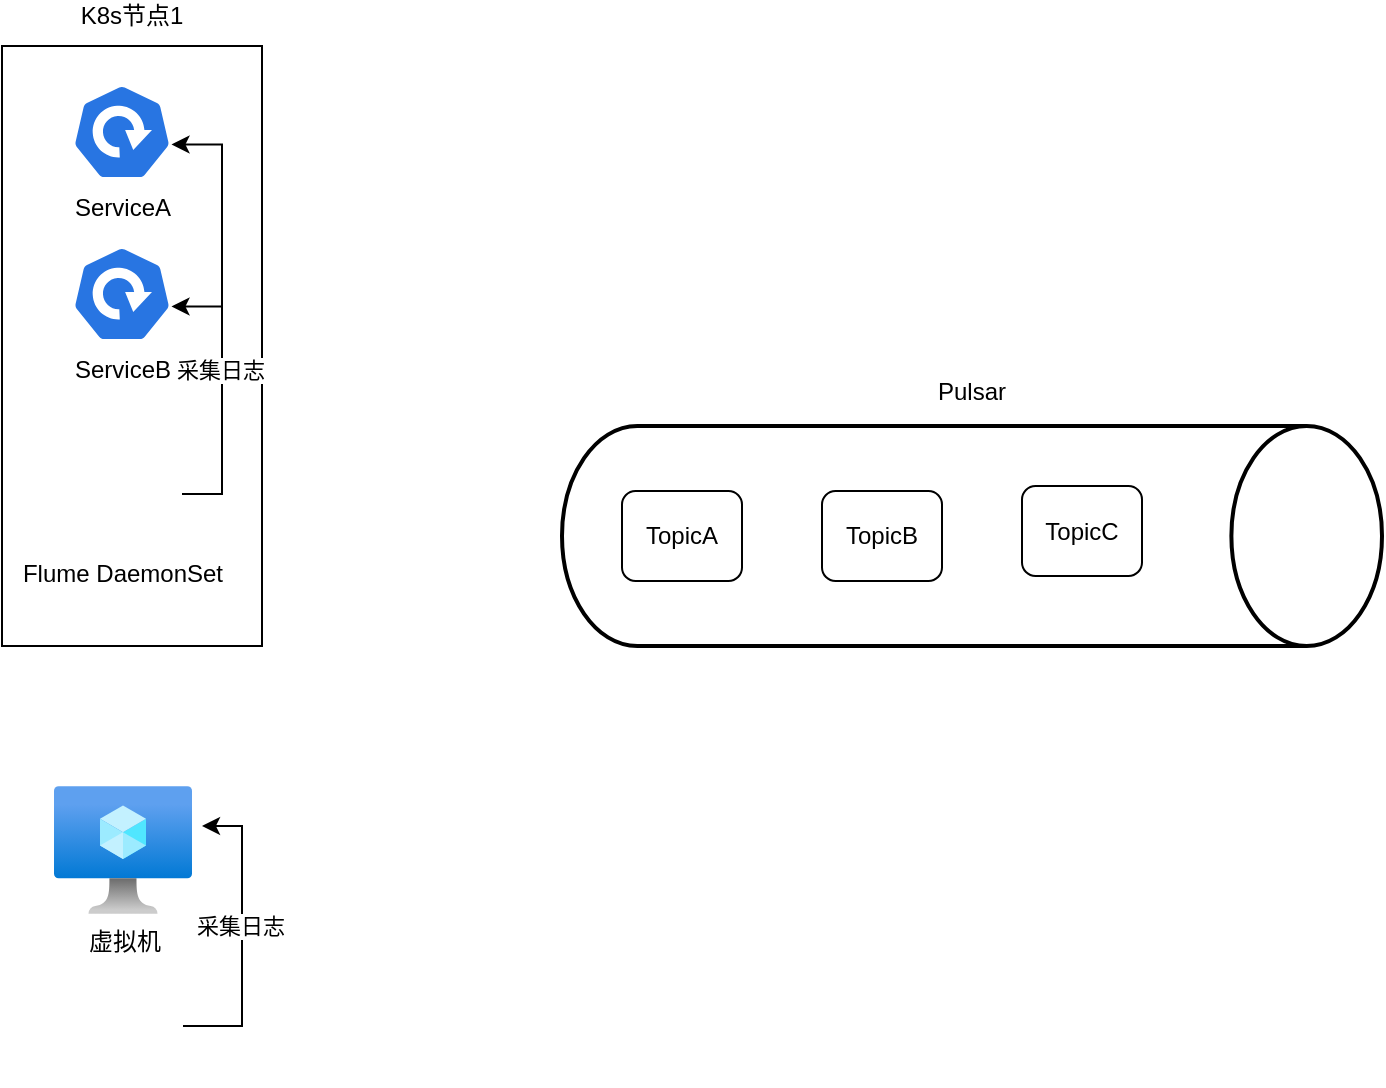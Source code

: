 <mxfile version="22.1.0" type="github">
  <diagram name="第 1 页" id="56SS_imhiqbkVNjsHkNW">
    <mxGraphModel dx="1195" dy="658" grid="1" gridSize="10" guides="1" tooltips="1" connect="1" arrows="1" fold="1" page="1" pageScale="1" pageWidth="827" pageHeight="1169" math="0" shadow="0">
      <root>
        <mxCell id="0" />
        <mxCell id="1" parent="0" />
        <mxCell id="gt6lZ0RUBfEhvGDMH1o4-4" value="K8s节点1&lt;br&gt;&lt;br&gt;&lt;br&gt;&lt;br&gt;&lt;br&gt;&lt;br&gt;&lt;br&gt;&lt;br&gt;&lt;br&gt;&lt;br&gt;&lt;br&gt;&lt;br&gt;&lt;br&gt;&lt;br&gt;&lt;br&gt;&lt;br&gt;&lt;br&gt;&lt;br&gt;&lt;br&gt;&lt;br&gt;&lt;br&gt;&lt;br&gt;&lt;br&gt;&lt;br&gt;" style="rounded=0;whiteSpace=wrap;html=1;" vertex="1" parent="1">
          <mxGeometry x="10" y="40" width="130" height="300" as="geometry" />
        </mxCell>
        <mxCell id="gt6lZ0RUBfEhvGDMH1o4-1" value="ServiceA" style="sketch=0;html=1;dashed=0;whitespace=wrap;fillColor=#2875E2;strokeColor=#ffffff;points=[[0.005,0.63,0],[0.1,0.2,0],[0.9,0.2,0],[0.5,0,0],[0.995,0.63,0],[0.72,0.99,0],[0.5,1,0],[0.28,0.99,0]];verticalLabelPosition=bottom;align=center;verticalAlign=top;shape=mxgraph.kubernetes.icon;prIcon=deploy" vertex="1" parent="1">
          <mxGeometry x="45" y="59" width="50" height="48" as="geometry" />
        </mxCell>
        <mxCell id="gt6lZ0RUBfEhvGDMH1o4-3" value="ServiceB" style="sketch=0;html=1;dashed=0;whitespace=wrap;fillColor=#2875E2;strokeColor=#ffffff;points=[[0.005,0.63,0],[0.1,0.2,0],[0.9,0.2,0],[0.5,0,0],[0.995,0.63,0],[0.72,0.99,0],[0.5,1,0],[0.28,0.99,0]];verticalLabelPosition=bottom;align=center;verticalAlign=top;shape=mxgraph.kubernetes.icon;prIcon=deploy" vertex="1" parent="1">
          <mxGeometry x="45" y="140" width="50" height="48" as="geometry" />
        </mxCell>
        <mxCell id="gt6lZ0RUBfEhvGDMH1o4-5" style="edgeStyle=orthogonalEdgeStyle;rounded=0;orthogonalLoop=1;jettySize=auto;html=1;entryX=0.995;entryY=0.63;entryDx=0;entryDy=0;entryPerimeter=0;" edge="1" parent="1" target="gt6lZ0RUBfEhvGDMH1o4-3">
          <mxGeometry relative="1" as="geometry">
            <mxPoint x="100" y="264.0" as="sourcePoint" />
            <Array as="points">
              <mxPoint x="120" y="264" />
              <mxPoint x="120" y="170" />
            </Array>
          </mxGeometry>
        </mxCell>
        <mxCell id="gt6lZ0RUBfEhvGDMH1o4-6" style="edgeStyle=orthogonalEdgeStyle;rounded=0;orthogonalLoop=1;jettySize=auto;html=1;entryX=0.995;entryY=0.63;entryDx=0;entryDy=0;entryPerimeter=0;" edge="1" parent="1" target="gt6lZ0RUBfEhvGDMH1o4-1">
          <mxGeometry relative="1" as="geometry">
            <mxPoint x="100" y="264.0" as="sourcePoint" />
            <Array as="points">
              <mxPoint x="120" y="264" />
              <mxPoint x="120" y="90" />
            </Array>
          </mxGeometry>
        </mxCell>
        <mxCell id="gt6lZ0RUBfEhvGDMH1o4-7" value="采集日志" style="edgeLabel;html=1;align=center;verticalAlign=middle;resizable=0;points=[];" vertex="1" connectable="0" parent="gt6lZ0RUBfEhvGDMH1o4-6">
          <mxGeometry x="-0.252" y="1" relative="1" as="geometry">
            <mxPoint as="offset" />
          </mxGeometry>
        </mxCell>
        <mxCell id="gt6lZ0RUBfEhvGDMH1o4-10" value="虚拟机" style="image;aspect=fixed;html=1;points=[];align=center;fontSize=12;image=img/lib/azure2/compute/Virtual_Machine.svg;" vertex="1" parent="1">
          <mxGeometry x="36" y="410" width="69" height="64" as="geometry" />
        </mxCell>
        <mxCell id="gt6lZ0RUBfEhvGDMH1o4-11" value="Flume DaemonSet" style="shape=image;verticalLabelPosition=bottom;labelBackgroundColor=default;verticalAlign=top;aspect=fixed;imageAspect=0;image=https://flume.apache.org/_static/flume-logo.png;" vertex="1" parent="1">
          <mxGeometry x="40.5" y="230" width="60" height="60" as="geometry" />
        </mxCell>
        <mxCell id="gt6lZ0RUBfEhvGDMH1o4-13" style="edgeStyle=orthogonalEdgeStyle;rounded=0;orthogonalLoop=1;jettySize=auto;html=1;" edge="1" parent="1" source="gt6lZ0RUBfEhvGDMH1o4-12">
          <mxGeometry relative="1" as="geometry">
            <mxPoint x="110" y="430" as="targetPoint" />
            <Array as="points">
              <mxPoint x="130" y="530" />
              <mxPoint x="130" y="430" />
            </Array>
          </mxGeometry>
        </mxCell>
        <mxCell id="gt6lZ0RUBfEhvGDMH1o4-14" value="采集日志" style="edgeLabel;html=1;align=center;verticalAlign=middle;resizable=0;points=[];" vertex="1" connectable="0" parent="gt6lZ0RUBfEhvGDMH1o4-13">
          <mxGeometry x="0.07" y="1" relative="1" as="geometry">
            <mxPoint as="offset" />
          </mxGeometry>
        </mxCell>
        <mxCell id="gt6lZ0RUBfEhvGDMH1o4-12" value="" style="shape=image;verticalLabelPosition=bottom;labelBackgroundColor=default;verticalAlign=top;aspect=fixed;imageAspect=0;image=https://flume.apache.org/_static/flume-logo.png;" vertex="1" parent="1">
          <mxGeometry x="40.5" y="500" width="60" height="60" as="geometry" />
        </mxCell>
        <mxCell id="gt6lZ0RUBfEhvGDMH1o4-15" value="Pulsar&lt;br&gt;&lt;br&gt;&lt;br&gt;&lt;br&gt;&lt;br&gt;&lt;br&gt;&lt;br&gt;&lt;br&gt;&lt;br&gt;&lt;br&gt;&lt;br&gt;" style="strokeWidth=2;html=1;shape=mxgraph.flowchart.direct_data;whiteSpace=wrap;" vertex="1" parent="1">
          <mxGeometry x="290" y="230" width="410" height="110" as="geometry" />
        </mxCell>
        <mxCell id="gt6lZ0RUBfEhvGDMH1o4-16" value="TopicA" style="rounded=1;whiteSpace=wrap;html=1;" vertex="1" parent="1">
          <mxGeometry x="320" y="262.5" width="60" height="45" as="geometry" />
        </mxCell>
        <mxCell id="gt6lZ0RUBfEhvGDMH1o4-18" value="TopicB" style="rounded=1;whiteSpace=wrap;html=1;" vertex="1" parent="1">
          <mxGeometry x="420" y="262.5" width="60" height="45" as="geometry" />
        </mxCell>
        <mxCell id="gt6lZ0RUBfEhvGDMH1o4-19" value="TopicC" style="rounded=1;whiteSpace=wrap;html=1;" vertex="1" parent="1">
          <mxGeometry x="520" y="260" width="60" height="45" as="geometry" />
        </mxCell>
      </root>
    </mxGraphModel>
  </diagram>
</mxfile>
